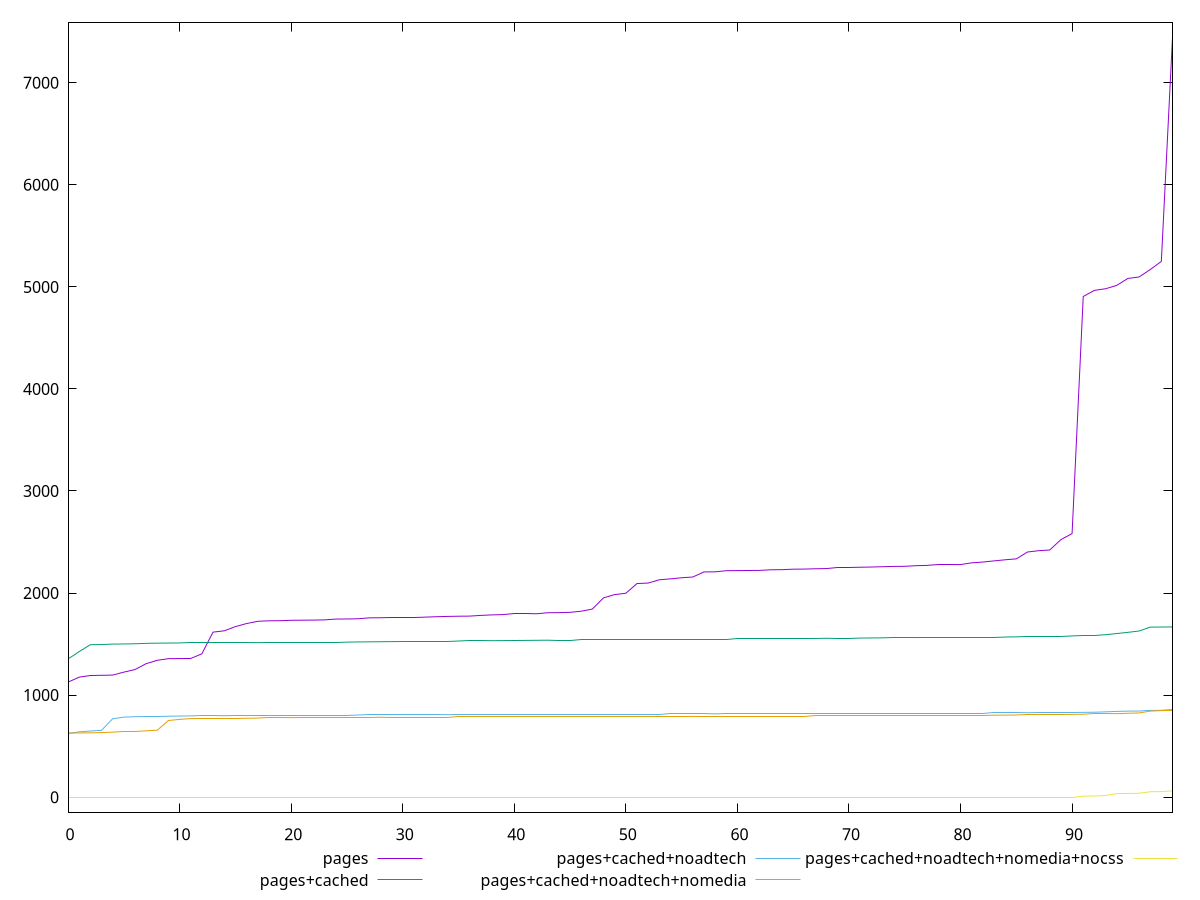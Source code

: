 reset

$pages <<EOF
0 1127
1 1176
2 1192
3 1194
4 1196
5 1225
6 1250
7 1308
8 1341
9 1357
10 1358
11 1359
12 1405
13 1617
14 1630
15 1671
16 1701
17 1723
18 1728
19 1729
20 1733
21 1734
22 1735
23 1737
24 1745
25 1746
26 1748
27 1757
28 1758
29 1759
30 1759
31 1760
32 1764
33 1768
34 1771
35 1773
36 1774
37 1781
38 1786
39 1789
40 1795
41 1795
42 1797
43 1807
44 1808
45 1811
46 1822
47 1843
48 1953
49 1985
50 1998
51 2093
52 2098
53 2130
54 2139
55 2150
56 2157
57 2207
58 2208
59 2219
60 2220
61 2221
62 2222
63 2228
64 2229
65 2234
66 2235
67 2238
68 2240
69 2250
70 2250
71 2253
72 2255
73 2258
74 2261
75 2262
76 2268
77 2271
78 2278
79 2278
80 2279
81 2296
82 2304
83 2315
84 2326
85 2335
86 2402
87 2415
88 2422
89 2524
90 2583
91 4906
92 4966
93 4982
94 5015
95 5083
96 5097
97 5170
98 5250
99 7444
EOF

$pagesCached <<EOF
0 1354
1 1426
2 1494
3 1495
4 1500
5 1501
6 1503
7 1507
8 1509
9 1510
10 1511
11 1512
12 1512
13 1513
14 1513
15 1513
16 1513
17 1514
18 1516
19 1516
20 1516
21 1517
22 1517
23 1518
24 1518
25 1519
26 1521
27 1522
28 1523
29 1524
30 1525
31 1528
32 1528
33 1529
34 1529
35 1530
36 1532
37 1532
38 1533
39 1534
40 1535
41 1536
42 1537
43 1538
44 1539
45 1539
46 1540
47 1540
48 1540
49 1542
50 1542
51 1543
52 1543
53 1543
54 1545
55 1546
56 1546
57 1546
58 1548
59 1548
60 1550
61 1550
62 1551
63 1551
64 1552
65 1552
66 1552
67 1555
68 1557
69 1558
70 1558
71 1559
72 1560
73 1561
74 1563
75 1563
76 1564
77 1566
78 1566
79 1567
80 1567
81 1568
82 1568
83 1568
84 1569
85 1571
86 1573
87 1573
88 1574
89 1574
90 1580
91 1588
92 1588
93 1592
94 1603
95 1615
96 1628
97 1666
98 1667
99 1668
EOF

$pagesCachedNoadtech <<EOF
0 623
1 640
2 648
3 655
4 768
5 784
6 788
7 791
8 791
9 793
10 795
11 796
12 797
13 797
14 798
15 799
16 799
17 802
18 802
19 803
20 803
21 803
22 804
23 804
24 804
25 804
26 805
27 806
28 806
29 806
30 806
31 807
32 807
33 807
34 808
35 809
36 809
37 809
38 810
39 811
40 811
41 811
42 812
43 812
44 812
45 812
46 813
47 813
48 813
49 813
50 814
51 814
52 814
53 814
54 815
55 815
56 815
57 815
58 816
59 817
60 817
61 817
62 817
63 818
64 818
65 818
66 819
67 819
68 819
69 820
70 820
71 820
72 821
73 821
74 821
75 822
76 822
77 823
78 823
79 824
80 824
81 824
82 824
83 825
84 825
85 825
86 827
87 828
88 828
89 829
90 829
91 831
92 832
93 836
94 840
95 843
96 844
97 850
98 851
99 859
EOF

$pagesCachedNoadtechNomedia <<EOF
0 628
1 629
2 630
3 633
4 637
5 646
6 646
7 650
8 656
9 751
10 762
11 770
12 771
13 771
14 771
15 771
16 773
17 775
18 777
19 777
20 779
21 780
22 780
23 781
24 781
25 782
26 782
27 782
28 783
29 784
30 784
31 784
32 785
33 785
34 785
35 786
36 786
37 786
38 786
39 786
40 786
41 787
42 787
43 787
44 787
45 788
46 788
47 788
48 788
49 788
50 788
51 788
52 789
53 789
54 790
55 790
56 791
57 792
58 792
59 793
60 793
61 793
62 793
63 794
64 794
65 795
66 795
67 796
68 796
69 796
70 797
71 797
72 797
73 798
74 798
75 799
76 799
77 799
78 800
79 800
80 800
81 801
82 801
83 803
84 804
85 805
86 806
87 806
88 809
89 809
90 811
91 813
92 816
93 816
94 818
95 822
96 825
97 843
98 848
99 850
EOF

$pagesCachedNoadtechNomediaNocss <<EOF
0 0
1 0
2 0
3 0
4 0
5 0
6 0
7 0
8 0
9 0
10 0
11 0
12 0
13 0
14 0
15 0
16 0
17 0
18 0
19 0
20 0
21 0
22 0
23 0
24 0
25 0
26 0
27 0
28 0
29 0
30 0
31 0
32 0
33 0
34 0
35 0
36 0
37 0
38 0
39 0
40 0
41 0
42 0
43 0
44 0
45 0
46 0
47 0
48 0
49 0
50 0
51 0
52 0
53 0
54 0
55 0
56 0
57 0
58 0
59 0
60 0
61 0
62 0
63 0
64 0
65 0
66 0
67 0
68 0
69 0
70 0
71 0
72 0
73 0
74 0
75 0
76 0
77 0
78 0
79 0
80 0
81 0
82 0
83 0
84 0
85 0
86 0
87 0
88 0
89 0
90 0
91 10
92 11
93 16
94 35
95 36
96 38
97 53
98 54
99 62
EOF

set key outside below
set xrange [0:99]
set yrange [-148.88:7592.88]
set trange [-148.88:7592.88]
set terminal svg size 640, 580 enhanced background rgb 'white'
set output "report_00012_2021-02-09T11:01:39.952Z/render-blocking-resources/comparison/sorted/all_raw.svg"

plot $pages title "pages" with line, \
     $pagesCached title "pages+cached" with line, \
     $pagesCachedNoadtech title "pages+cached+noadtech" with line, \
     $pagesCachedNoadtechNomedia title "pages+cached+noadtech+nomedia" with line, \
     $pagesCachedNoadtechNomediaNocss title "pages+cached+noadtech+nomedia+nocss" with line

reset
